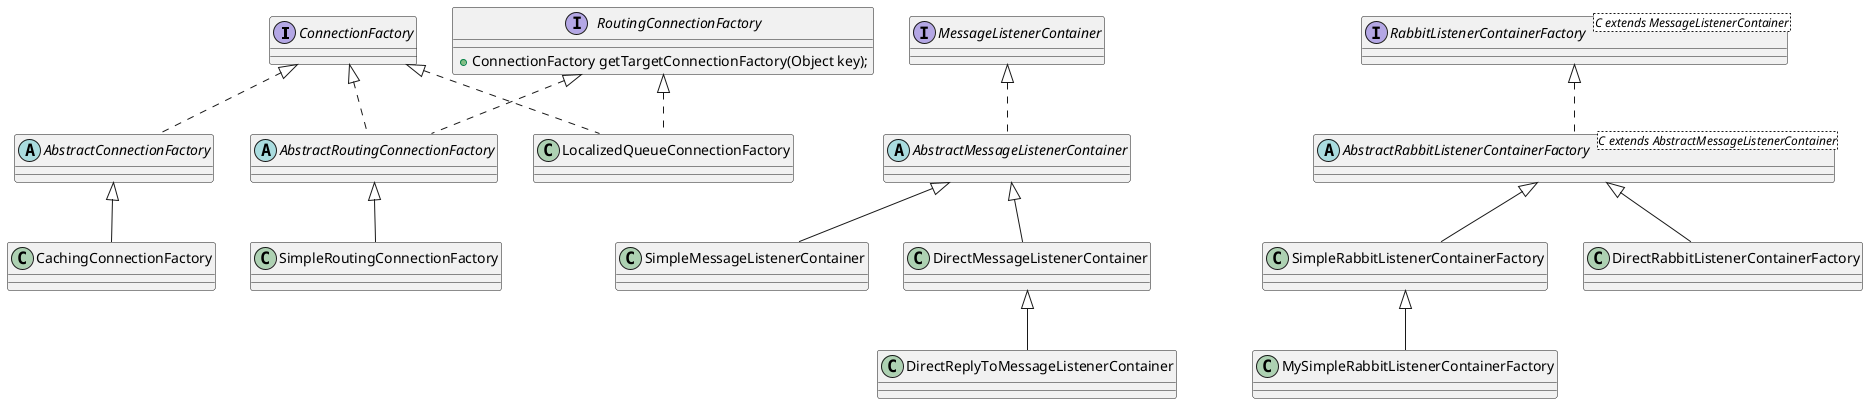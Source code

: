 @startuml

interface ConnectionFactory {
}

interface RoutingConnectionFactory {
    + ConnectionFactory getTargetConnectionFactory(Object key);
}

abstract AbstractConnectionFactory {
}

class CachingConnectionFactory {
}

class LocalizedQueueConnectionFactory {
}

abstract AbstractRoutingConnectionFactory {
}

class SimpleRoutingConnectionFactory {
}

ConnectionFactory <|.. AbstractConnectionFactory
ConnectionFactory <|.. AbstractRoutingConnectionFactory
ConnectionFactory <|.. LocalizedQueueConnectionFactory
RoutingConnectionFactory <|.. AbstractRoutingConnectionFactory
RoutingConnectionFactory <|.. LocalizedQueueConnectionFactory
AbstractConnectionFactory <|-- CachingConnectionFactory
AbstractRoutingConnectionFactory <|-- SimpleRoutingConnectionFactory

/'MessageListenerContainer'/
interface MessageListenerContainer {
}

abstract AbstractMessageListenerContainer {
}

class SimpleMessageListenerContainer {
}

class DirectMessageListenerContainer {
}

class DirectReplyToMessageListenerContainer {
}

MessageListenerContainer <|.. AbstractMessageListenerContainer
AbstractMessageListenerContainer <|-- SimpleMessageListenerContainer
AbstractMessageListenerContainer <|-- DirectMessageListenerContainer
DirectMessageListenerContainer <|-- DirectReplyToMessageListenerContainer



/'RabbitListenerContainerFactory'/
interface RabbitListenerContainerFactory<C extends MessageListenerContainer> {
}

abstract AbstractRabbitListenerContainerFactory<C extends AbstractMessageListenerContainer> {
}

class SimpleRabbitListenerContainerFactory {
}

class MySimpleRabbitListenerContainerFactory {
}

class DirectRabbitListenerContainerFactory {
}

RabbitListenerContainerFactory <|.. AbstractRabbitListenerContainerFactory
AbstractRabbitListenerContainerFactory <|-- SimpleRabbitListenerContainerFactory
SimpleRabbitListenerContainerFactory <|-- MySimpleRabbitListenerContainerFactory
AbstractRabbitListenerContainerFactory <|-- DirectRabbitListenerContainerFactory

@enduml